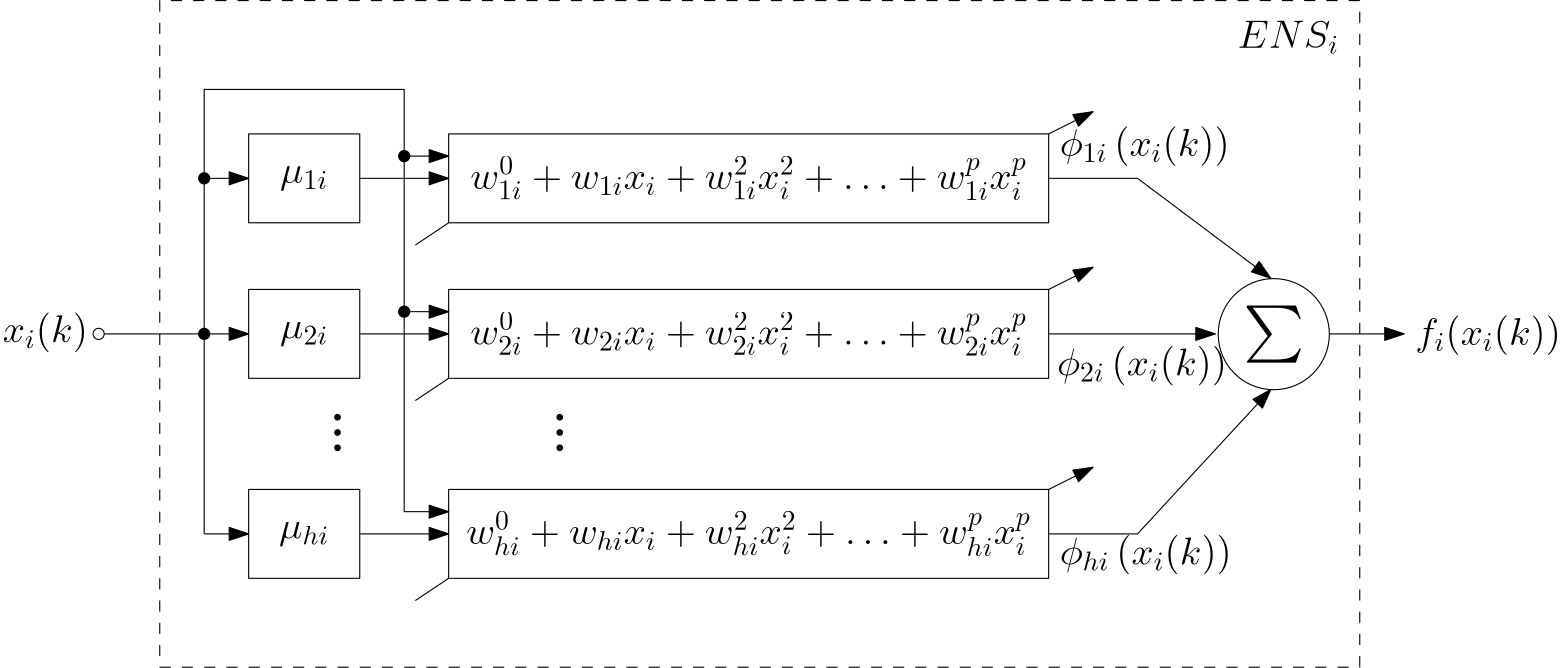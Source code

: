 <?xml version="1.0"?>
<!DOCTYPE ipe SYSTEM "ipe.dtd">
<ipe version="70107" creator="Ipe 7.2.2">
<info created="D:20160307160244" modified="D:20160307163102" title="1"/>
<preamble>%%BeginIpePreamble
  \usepackage{amsfonts}
  \newcommand{\R}{\mathbb{R}}
  %%EndIpePreamble</preamble>
<ipestyle name="basic">
<symbol name="arrow/arc(spx)">
<path stroke="sym-stroke" fill="sym-stroke" pen="sym-pen">
0 0 m
-1 0.333 l
-1 -0.333 l
h
</path>
</symbol>
<symbol name="arrow/farc(spx)">
<path stroke="sym-stroke" fill="white" pen="sym-pen">
0 0 m
-1 0.333 l
-1 -0.333 l
h
</path>
</symbol>
<symbol name="arrow/ptarc(spx)">
<path stroke="sym-stroke" fill="sym-stroke" pen="sym-pen">
0 0 m
-1 0.333 l
-0.8 0 l
-1 -0.333 l
h
</path>
</symbol>
<symbol name="arrow/fptarc(spx)">
<path stroke="sym-stroke" fill="white" pen="sym-pen">
0 0 m
-1 0.333 l
-0.8 0 l
-1 -0.333 l
h
</path>
</symbol>
<symbol name="mark/circle(sx)" transformations="translations">
<path fill="sym-stroke">
0.6 0 0 0.6 0 0 e
0.4 0 0 0.4 0 0 e
</path>
</symbol>
<symbol name="mark/disk(sx)" transformations="translations">
<path fill="sym-stroke">
0.6 0 0 0.6 0 0 e
</path>
</symbol>
<symbol name="mark/fdisk(sfx)" transformations="translations">
<group>
<path fill="sym-fill">
0.5 0 0 0.5 0 0 e
</path>
<path fill="sym-stroke" fillrule="eofill">
0.6 0 0 0.6 0 0 e
0.4 0 0 0.4 0 0 e
</path>
</group>
</symbol>
<symbol name="mark/box(sx)" transformations="translations">
<path fill="sym-stroke" fillrule="eofill">
-0.6 -0.6 m
0.6 -0.6 l
0.6 0.6 l
-0.6 0.6 l
h
-0.4 -0.4 m
0.4 -0.4 l
0.4 0.4 l
-0.4 0.4 l
h
</path>
</symbol>
<symbol name="mark/square(sx)" transformations="translations">
<path fill="sym-stroke">
-0.6 -0.6 m
0.6 -0.6 l
0.6 0.6 l
-0.6 0.6 l
h
</path>
</symbol>
<symbol name="mark/fsquare(sfx)" transformations="translations">
<group>
<path fill="sym-fill">
-0.5 -0.5 m
0.5 -0.5 l
0.5 0.5 l
-0.5 0.5 l
h
</path>
<path fill="sym-stroke" fillrule="eofill">
-0.6 -0.6 m
0.6 -0.6 l
0.6 0.6 l
-0.6 0.6 l
h
-0.4 -0.4 m
0.4 -0.4 l
0.4 0.4 l
-0.4 0.4 l
h
</path>
</group>
</symbol>
<symbol name="mark/cross(sx)" transformations="translations">
<group>
<path fill="sym-stroke">
-0.43 -0.57 m
0.57 0.43 l
0.43 0.57 l
-0.57 -0.43 l
h
</path>
<path fill="sym-stroke">
-0.43 0.57 m
0.57 -0.43 l
0.43 -0.57 l
-0.57 0.43 l
h
</path>
</group>
</symbol>
<symbol name="arrow/fnormal(spx)">
<path stroke="sym-stroke" fill="white" pen="sym-pen">
0 0 m
-1 0.333 l
-1 -0.333 l
h
</path>
</symbol>
<symbol name="arrow/pointed(spx)">
<path stroke="sym-stroke" fill="sym-stroke" pen="sym-pen">
0 0 m
-1 0.333 l
-0.8 0 l
-1 -0.333 l
h
</path>
</symbol>
<symbol name="arrow/fpointed(spx)">
<path stroke="sym-stroke" fill="white" pen="sym-pen">
0 0 m
-1 0.333 l
-0.8 0 l
-1 -0.333 l
h
</path>
</symbol>
<symbol name="arrow/linear(spx)">
<path stroke="sym-stroke" pen="sym-pen">
-1 0.333 m
0 0 l
-1 -0.333 l
</path>
</symbol>
<symbol name="arrow/fdouble(spx)">
<path stroke="sym-stroke" fill="white" pen="sym-pen">
0 0 m
-1 0.333 l
-1 -0.333 l
h
-1 0 m
-2 0.333 l
-2 -0.333 l
h
</path>
</symbol>
<symbol name="arrow/double(spx)">
<path stroke="sym-stroke" fill="sym-stroke" pen="sym-pen">
0 0 m
-1 0.333 l
-1 -0.333 l
h
-1 0 m
-2 0.333 l
-2 -0.333 l
h
</path>
</symbol>
<pen name="heavier" value="0.8"/>
<pen name="fat" value="1.2"/>
<pen name="ultrafat" value="2"/>
<symbolsize name="large" value="5"/>
<symbolsize name="small" value="2"/>
<symbolsize name="tiny" value="1.1"/>
<arrowsize name="large" value="10"/>
<arrowsize name="small" value="5"/>
<arrowsize name="tiny" value="3"/>
<color name="red" value="1 0 0"/>
<color name="green" value="0 1 0"/>
<color name="blue" value="0 0 1"/>
<color name="yellow" value="1 1 0"/>
<color name="orange" value="1 0.647 0"/>
<color name="gold" value="1 0.843 0"/>
<color name="purple" value="0.627 0.125 0.941"/>
<color name="gray" value="0.745"/>
<color name="brown" value="0.647 0.165 0.165"/>
<color name="navy" value="0 0 0.502"/>
<color name="pink" value="1 0.753 0.796"/>
<color name="seagreen" value="0.18 0.545 0.341"/>
<color name="turquoise" value="0.251 0.878 0.816"/>
<color name="violet" value="0.933 0.51 0.933"/>
<color name="darkblue" value="0 0 0.545"/>
<color name="darkcyan" value="0 0.545 0.545"/>
<color name="darkgray" value="0.663"/>
<color name="darkgreen" value="0 0.392 0"/>
<color name="darkmagenta" value="0.545 0 0.545"/>
<color name="darkorange" value="1 0.549 0"/>
<color name="darkred" value="0.545 0 0"/>
<color name="lightblue" value="0.678 0.847 0.902"/>
<color name="lightcyan" value="0.878 1 1"/>
<color name="lightgray" value="0.827"/>
<color name="lightgreen" value="0.565 0.933 0.565"/>
<color name="lightyellow" value="1 1 0.878"/>
<dashstyle name="dashed" value="[4] 0"/>
<dashstyle name="dotted" value="[1 3] 0"/>
<dashstyle name="dash dotted" value="[4 2 1 2] 0"/>
<dashstyle name="dash dot dotted" value="[4 2 1 2 1 2] 0"/>
<textsize name="large" value="\large"/>
<textsize name="Large" value="\Large"/>
<textsize name="LARGE" value="\LARGE"/>
<textsize name="huge" value="\huge"/>
<textsize name="Huge" value="\Huge"/>
<textsize name="small" value="\small"/>
<textsize name="footnote" value="\footnotesize"/>
<textsize name="tiny" value="\tiny"/>
<textstyle name="center" begin="\begin{center}" end="\end{center}"/>
<textstyle name="itemize" begin="\begin{itemize}" end="\end{itemize}"/>
<textstyle name="item" begin="\begin{itemize}\item{}" end="\end{itemize}"/>
<gridsize name="4 pts" value="4"/>
<gridsize name="8 pts (~3 mm)" value="8"/>
<gridsize name="16 pts (~6 mm)" value="16"/>
<gridsize name="32 pts (~12 mm)" value="32"/>
<gridsize name="10 pts (~3.5 mm)" value="10"/>
<gridsize name="20 pts (~7 mm)" value="20"/>
<gridsize name="14 pts (~5 mm)" value="14"/>
<gridsize name="28 pts (~10 mm)" value="28"/>
<gridsize name="56 pts (~20 mm)" value="56"/>
<anglesize name="90 deg" value="90"/>
<anglesize name="60 deg" value="60"/>
<anglesize name="45 deg" value="45"/>
<anglesize name="30 deg" value="30"/>
<anglesize name="22.5 deg" value="22.5"/>
<opacity name="10%" value="0.1"/>
<opacity name="30%" value="0.3"/>
<opacity name="50%" value="0.5"/>
<opacity name="75%" value="0.75"/>
<tiling name="falling" angle="-60" step="4" width="1"/>
<tiling name="rising" angle="30" step="4" width="1"/>
</ipestyle>
<page>
<layer name="alpha"/>
<view layers="alpha" active="alpha"/>
<text layer="alpha" matrix="1 0 0 1 32 7" transformations="translations" pos="420 808" stroke="black" type="label" width="36.556" height="9.805" depth="2.15" valign="baseline" size="Large">$ENS_i$</text>
<path matrix="1 0 0 1 10 -32" stroke="black">
2 0 0 2 32 744 e
</path>
<text matrix="1 0 0 1 -12.5095 -51" transformations="translations" pos="20 760" stroke="black" type="label" width="30.626" height="10.756" depth="3.59" valign="baseline" size="Large">${x}_i(k)$</text>
<path matrix="1 0 0 1 32 -16" stroke="black" arrow="normal/normal">
48 784 m
64 784 l
</path>
<path matrix="1 0 0 1 32 -16" stroke="black" arrow="normal/normal">
48 656 m
64 656 l
</path>
<path matrix="1 0 0 1 32 -16" stroke="black" arrow="normal/normal">
12 728 m
64 728 l
</path>
<path matrix="1 0 0 1 32 -16" stroke="black">
48 784 m
48 656 l
48 656 l
</path>
<path matrix="1 0 0 1 32 -16" stroke="black" fill="black">
2 0 0 2 48 728 e
</path>
<path stroke="black" dash="dashed">
64 832 m
64 592 l
496 592 l
496 832 l
h
</path>
<group matrix="1 0 0 1 32 -18">
<path matrix="1 0 0 1 80 -4" stroke="black" fill="black">
1 0 0 1 16 704 e
</path>
<path matrix="1 0 0 1 80 -9.5" stroke="black" fill="black">
1 0 0 1 16 704 e
</path>
<path matrix="1 0 0 1 80 -15" stroke="black" fill="black">
1 0 0 1 16 704 e
</path>
</group>
<path matrix="1 0 0 1 -24 0" stroke="black" arrow="normal/normal">
160 768 m
192 768 l
</path>
<path matrix="1 0 0 1 64 -16" fill="white" arrow="normal/normal">
176 728 m
224 728 l
</path>
<path matrix="1 0 0 1 192 -22" stroke="black" fill="black">
1 0 0 1 16 704 e
</path>
<path matrix="1 0 0 1 192 -27.5" stroke="black" fill="black">
1 0 0 1 16 704 e
</path>
<path matrix="1 0 0 1 192 -33" stroke="black" fill="black">
1 0 0 1 16 704 e
</path>
<text matrix="1 0 0 1 59.3185 -49.693" transformations="translations" pos="48 816" stroke="black" type="label" width="17.363" height="6.176" depth="2.79" valign="baseline" size="Large">$\mu_{1i}$</text>
<path stroke="black">
96 784 m
96 752 l
136 752 l
136 784 l
h
</path>
<text matrix="1 0 0 1 112 -48" transformations="translations" pos="276 824" stroke="black" type="label" width="61.168" height="10.756" depth="3.59" valign="baseline" size="Large">$\phi_{1i}\left(x_i(k)\right)$</text>
<path stroke="black" arrow="normal/normal">
80 768 m
80 800 l
152 800 l
152 648 l
168 648 l
</path>
<path matrix="1 0 0 1 -24 0" stroke="black" arrow="normal/normal">
176 720 m
192 720 l
</path>
<path matrix="1 0 0 1 -24 0" stroke="black" arrow="normal/normal">
176 776 m
192 776 l
</path>
<path matrix="1 0 0 1 -24 -56" stroke="black" arrow="normal/normal">
160 768 m
192 768 l
</path>
<path matrix="1 0 0 1 -24 -128" stroke="black" arrow="normal/normal">
160 768 m
192 768 l
</path>
<path matrix="1 0 0 1 32 40" stroke="black" fill="black">
2 0 0 2 48 728 e
</path>
<text matrix="1 0 0 1 59.3185 -105.693" transformations="translations" pos="48 816" stroke="black" type="label" width="17.363" height="6.176" depth="2.79" valign="baseline" size="Large">$\mu_{2i}$</text>
<path stroke="black">
96 728 m
96 696 l
136 696 l
136 728 l
h
</path>
<text matrix="1 0 0 1 58.939 -177.693" transformations="translations" pos="48 816" stroke="black" type="label" width="18.122" height="6.176" depth="2.79" valign="baseline" size="Large">$\mu_{hi}$</text>
<path stroke="black">
96 656 m
96 624 l
136 624 l
136 656 l
h
</path>
<text matrix="1 0 0 1 -32.1875 -51.8555" transformations="translations" pos="208 816" stroke="black" type="label" width="200.375" height="11.631" depth="3.92" valign="baseline" size="Large">$w_{1i}^0+w_{1i}x_i+w_{1i}^2x_i^2+\dots+w_{1i}^px_i^p$</text>
<path stroke="black">
168 784 m
168 752 l
384 752 l
384 784 l
h
</path>
<path matrix="1 0 0 1 -48 0" stroke="black" arrow="normal/normal">
432 784 m
448 792 l
</path>
<path matrix="1 0 0 1 -8 0" stroke="black">
176 752 m
164 744 l
</path>
<text matrix="1 0 0 1 111 -127" transformations="translations" pos="276 824" stroke="black" type="label" width="61.168" height="10.756" depth="3.59" valign="baseline" size="Large">$\phi_{2i}\left(x_i(k)\right)$</text>
<text matrix="1 0 0 1 -32.1875 -107.856" transformations="translations" pos="208 816" stroke="black" type="label" width="200.375" height="11.631" depth="3.92" valign="baseline" size="Large">$w_{2i}^0+w_{2i}x_i+w_{2i}^2x_i^2+\dots+w_{2i}^px_i^p$</text>
<path stroke="black">
168 728 m
168 696 l
384 696 l
384 728 l
h
</path>
<path matrix="1 0 0 1 -48 -56" stroke="black" arrow="normal/normal">
432 784 m
448 792 l
</path>
<path matrix="1 0 0 1 -8 -56" stroke="black">
176 752 m
164 744 l
</path>
<text matrix="1 0 0 1 112 -195" transformations="translations" pos="276 824" stroke="black" type="label" width="61.927" height="10.756" depth="3.59" valign="baseline" size="Large">$\phi_{hi}\left(x_i(k)\right)$</text>
<text matrix="1 0 0 1 -33.7045 -179.68" transformations="translations" pos="208 816" stroke="black" type="label" width="203.409" height="11.629" depth="4.27" valign="baseline" size="Large">$w_{hi}^0+w_{hi}x_i+w_{hi}^2x_i^2+\dots+w_{hi}^px_i^p$</text>
<path stroke="black">
168 656 m
168 624 l
384 624 l
384 656 l
h
</path>
<path matrix="1 0 0 1 -48 -128" stroke="black" arrow="normal/normal">
432 784 m
448 792 l
</path>
<path matrix="1 0 0 1 -8 -128" stroke="black">
176 752 m
164 744 l
</path>
<text matrix="1 0 0 1 4 -56" transformations="translations" pos="512 764" stroke="black" type="label" width="52.406" height="10.756" depth="3.59" valign="baseline" size="Large">$f_i(x_i(k))$</text>
<path stroke="black" arrow="normal/normal">
485 712 m
512 712 l
</path>
<path matrix="1 0 0 1 104 48" stroke="black" fill="black">
2 0 0 2 48 728 e
</path>
<path matrix="1 0 0 1 104 -8" stroke="black" fill="black">
2 0 0 2 48 728 e
</path>
<text matrix="1 0 0 1 230.147 -29.2585" transformations="translations" pos="224 736" stroke="black" type="label" width="21.81" height="15.493" depth="5.17" valign="baseline" size="huge">$\sum$</text>
<path matrix="1 0 0 1 257.052 -88.097" stroke="black">
20 0 0 20 208 800 e
</path>
<path matrix="1 0 0 1 8 0" stroke="black" arrow="normal/normal">
376 712 m
436 712 l
</path>
<path matrix="1 0 0 1 8 0" stroke="black" arrow="normal/normal">
376 768 m
408 768 l
456 732 l
</path>
<path matrix="1 0 0 1 8 0" stroke="black" arrow="normal/normal">
376 640 m
408 640 l
456 692 l
</path>
</page>
</ipe>
